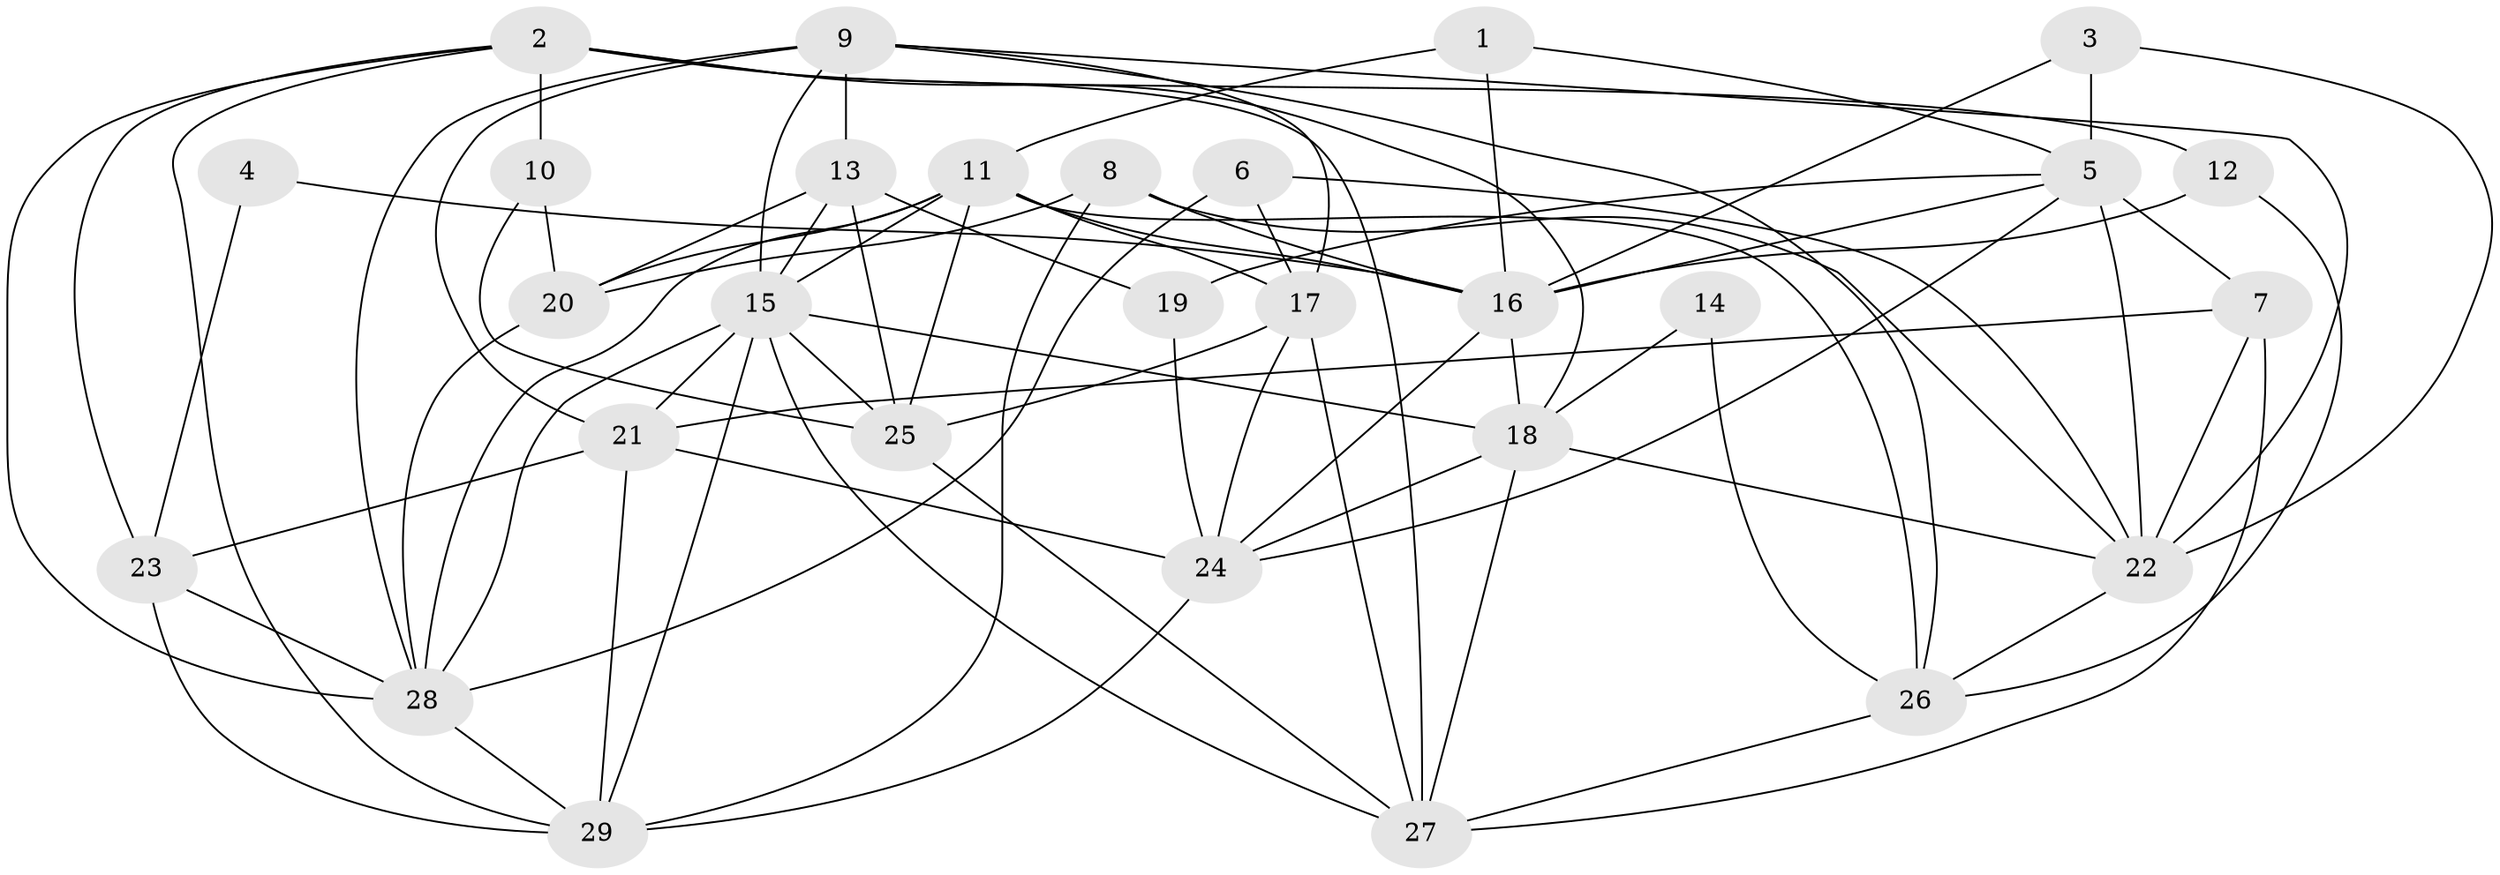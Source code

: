 // original degree distribution, {4: 0.22641509433962265, 3: 0.22641509433962265, 6: 0.1320754716981132, 5: 0.2641509433962264, 2: 0.1509433962264151}
// Generated by graph-tools (version 1.1) at 2025/26/03/09/25 03:26:17]
// undirected, 29 vertices, 80 edges
graph export_dot {
graph [start="1"]
  node [color=gray90,style=filled];
  1;
  2;
  3;
  4;
  5;
  6;
  7;
  8;
  9;
  10;
  11;
  12;
  13;
  14;
  15;
  16;
  17;
  18;
  19;
  20;
  21;
  22;
  23;
  24;
  25;
  26;
  27;
  28;
  29;
  1 -- 5 [weight=1.0];
  1 -- 11 [weight=1.0];
  1 -- 16 [weight=1.0];
  2 -- 10 [weight=1.0];
  2 -- 12 [weight=1.0];
  2 -- 18 [weight=1.0];
  2 -- 23 [weight=1.0];
  2 -- 27 [weight=1.0];
  2 -- 28 [weight=1.0];
  2 -- 29 [weight=1.0];
  3 -- 5 [weight=1.0];
  3 -- 16 [weight=1.0];
  3 -- 22 [weight=1.0];
  4 -- 16 [weight=1.0];
  4 -- 23 [weight=1.0];
  5 -- 7 [weight=1.0];
  5 -- 16 [weight=1.0];
  5 -- 19 [weight=1.0];
  5 -- 22 [weight=1.0];
  5 -- 24 [weight=1.0];
  6 -- 17 [weight=1.0];
  6 -- 22 [weight=1.0];
  6 -- 28 [weight=1.0];
  7 -- 21 [weight=1.0];
  7 -- 22 [weight=1.0];
  7 -- 27 [weight=1.0];
  8 -- 16 [weight=1.0];
  8 -- 20 [weight=1.0];
  8 -- 22 [weight=1.0];
  8 -- 29 [weight=1.0];
  9 -- 13 [weight=1.0];
  9 -- 15 [weight=1.0];
  9 -- 17 [weight=1.0];
  9 -- 21 [weight=1.0];
  9 -- 22 [weight=1.0];
  9 -- 26 [weight=1.0];
  9 -- 28 [weight=1.0];
  10 -- 20 [weight=1.0];
  10 -- 25 [weight=1.0];
  11 -- 15 [weight=1.0];
  11 -- 16 [weight=1.0];
  11 -- 17 [weight=1.0];
  11 -- 20 [weight=1.0];
  11 -- 25 [weight=1.0];
  11 -- 26 [weight=1.0];
  11 -- 28 [weight=1.0];
  12 -- 16 [weight=1.0];
  12 -- 26 [weight=1.0];
  13 -- 15 [weight=1.0];
  13 -- 19 [weight=1.0];
  13 -- 20 [weight=1.0];
  13 -- 25 [weight=1.0];
  14 -- 18 [weight=1.0];
  14 -- 26 [weight=1.0];
  15 -- 18 [weight=1.0];
  15 -- 21 [weight=1.0];
  15 -- 25 [weight=1.0];
  15 -- 27 [weight=1.0];
  15 -- 28 [weight=1.0];
  15 -- 29 [weight=1.0];
  16 -- 18 [weight=1.0];
  16 -- 24 [weight=1.0];
  17 -- 24 [weight=1.0];
  17 -- 25 [weight=1.0];
  17 -- 27 [weight=1.0];
  18 -- 22 [weight=1.0];
  18 -- 24 [weight=1.0];
  18 -- 27 [weight=1.0];
  19 -- 24 [weight=1.0];
  20 -- 28 [weight=1.0];
  21 -- 23 [weight=1.0];
  21 -- 24 [weight=1.0];
  21 -- 29 [weight=1.0];
  22 -- 26 [weight=1.0];
  23 -- 28 [weight=1.0];
  23 -- 29 [weight=1.0];
  24 -- 29 [weight=1.0];
  25 -- 27 [weight=1.0];
  26 -- 27 [weight=1.0];
  28 -- 29 [weight=1.0];
}
